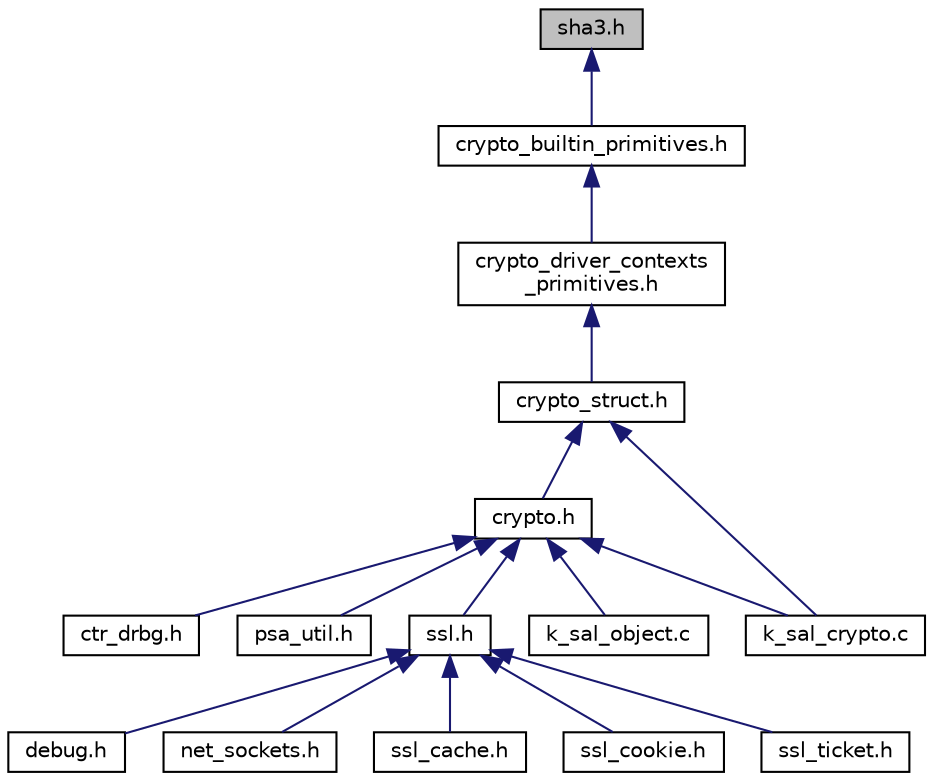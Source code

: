 digraph "sha3.h"
{
 // LATEX_PDF_SIZE
  edge [fontname="Helvetica",fontsize="10",labelfontname="Helvetica",labelfontsize="10"];
  node [fontname="Helvetica",fontsize="10",shape=record];
  Node1 [label="sha3.h",height=0.2,width=0.4,color="black", fillcolor="grey75", style="filled", fontcolor="black",tooltip="This file contains SHA-3 definitions and functions."];
  Node1 -> Node2 [dir="back",color="midnightblue",fontsize="10",style="solid",fontname="Helvetica"];
  Node2 [label="crypto_builtin_primitives.h",height=0.2,width=0.4,color="black", fillcolor="white", style="filled",URL="$crypto__builtin__primitives_8h_source.html",tooltip=" "];
  Node2 -> Node3 [dir="back",color="midnightblue",fontsize="10",style="solid",fontname="Helvetica"];
  Node3 [label="crypto_driver_contexts\l_primitives.h",height=0.2,width=0.4,color="black", fillcolor="white", style="filled",URL="$crypto__driver__contexts__primitives_8h_source.html",tooltip=" "];
  Node3 -> Node4 [dir="back",color="midnightblue",fontsize="10",style="solid",fontname="Helvetica"];
  Node4 [label="crypto_struct.h",height=0.2,width=0.4,color="black", fillcolor="white", style="filled",URL="$crypto__struct_8h.html",tooltip="PSA cryptography module: Mbed TLS structured type implementations."];
  Node4 -> Node5 [dir="back",color="midnightblue",fontsize="10",style="solid",fontname="Helvetica"];
  Node5 [label="crypto.h",height=0.2,width=0.4,color="black", fillcolor="white", style="filled",URL="$crypto_8h.html",tooltip="Platform Security Architecture cryptography module."];
  Node5 -> Node6 [dir="back",color="midnightblue",fontsize="10",style="solid",fontname="Helvetica"];
  Node6 [label="ctr_drbg.h",height=0.2,width=0.4,color="black", fillcolor="white", style="filled",URL="$ctr__drbg_8h.html",tooltip="This file contains definitions and functions for the CTR_DRBG pseudorandom generator."];
  Node5 -> Node7 [dir="back",color="midnightblue",fontsize="10",style="solid",fontname="Helvetica"];
  Node7 [label="psa_util.h",height=0.2,width=0.4,color="black", fillcolor="white", style="filled",URL="$psa__util_8h.html",tooltip="Utility functions for the use of the PSA Crypto library."];
  Node5 -> Node8 [dir="back",color="midnightblue",fontsize="10",style="solid",fontname="Helvetica"];
  Node8 [label="ssl.h",height=0.2,width=0.4,color="black", fillcolor="white", style="filled",URL="$ssl_8h.html",tooltip="SSL/TLS functions."];
  Node8 -> Node9 [dir="back",color="midnightblue",fontsize="10",style="solid",fontname="Helvetica"];
  Node9 [label="debug.h",height=0.2,width=0.4,color="black", fillcolor="white", style="filled",URL="$debug_8h.html",tooltip="Functions for controlling and providing debug output from the library."];
  Node8 -> Node10 [dir="back",color="midnightblue",fontsize="10",style="solid",fontname="Helvetica"];
  Node10 [label="net_sockets.h",height=0.2,width=0.4,color="black", fillcolor="white", style="filled",URL="$net__sockets_8h.html",tooltip="Network sockets abstraction layer to integrate Mbed TLS into a BSD-style sockets API."];
  Node8 -> Node11 [dir="back",color="midnightblue",fontsize="10",style="solid",fontname="Helvetica"];
  Node11 [label="ssl_cache.h",height=0.2,width=0.4,color="black", fillcolor="white", style="filled",URL="$ssl__cache_8h.html",tooltip="SSL session cache implementation."];
  Node8 -> Node12 [dir="back",color="midnightblue",fontsize="10",style="solid",fontname="Helvetica"];
  Node12 [label="ssl_cookie.h",height=0.2,width=0.4,color="black", fillcolor="white", style="filled",URL="$ssl__cookie_8h.html",tooltip="DTLS cookie callbacks implementation."];
  Node8 -> Node13 [dir="back",color="midnightblue",fontsize="10",style="solid",fontname="Helvetica"];
  Node13 [label="ssl_ticket.h",height=0.2,width=0.4,color="black", fillcolor="white", style="filled",URL="$ssl__ticket_8h.html",tooltip="TLS server ticket callbacks implementation."];
  Node5 -> Node14 [dir="back",color="midnightblue",fontsize="10",style="solid",fontname="Helvetica"];
  Node14 [label="k_sal_crypto.c",height=0.2,width=0.4,color="black", fillcolor="white", style="filled",URL="$k__sal__crypto_8c.html",tooltip="SAL crypto for Generic PSA."];
  Node5 -> Node15 [dir="back",color="midnightblue",fontsize="10",style="solid",fontname="Helvetica"];
  Node15 [label="k_sal_object.c",height=0.2,width=0.4,color="black", fillcolor="white", style="filled",URL="$k__sal__object_8c.html",tooltip="SAL object for Generic PSA."];
  Node4 -> Node14 [dir="back",color="midnightblue",fontsize="10",style="solid",fontname="Helvetica"];
}
